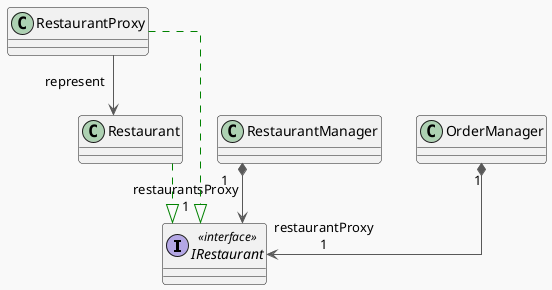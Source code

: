 @startuml
!theme mars
top to bottom direction
skinparam linetype ortho

interface IRestaurant << interface >> {
}
class Restaurant {
}
class RestaurantManager {
}
class RestaurantProxy {
}

Restaurant                 -[#008200,dashed]-^  IRestaurant
RestaurantManager         "1" *-[#595959,plain]-> "restaurantsProxy\n1" IRestaurant
RestaurantProxy            -[#008200,dashed]-^  IRestaurant
RestaurantProxy           -[#595959,plain]-> "represent\n" Restaurant
OrderManager              "1" *-[#595959,plain]-> "restaurantProxy\n1" IRestaurant

@enduml
